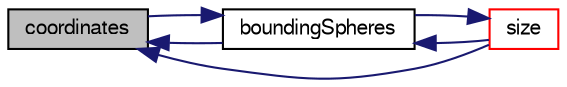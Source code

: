 digraph "coordinates"
{
  bgcolor="transparent";
  edge [fontname="FreeSans",fontsize="10",labelfontname="FreeSans",labelfontsize="10"];
  node [fontname="FreeSans",fontsize="10",shape=record];
  rankdir="LR";
  Node1272 [label="coordinates",height=0.2,width=0.4,color="black", fillcolor="grey75", style="filled", fontcolor="black"];
  Node1272 -> Node1273 [dir="back",color="midnightblue",fontsize="10",style="solid",fontname="FreeSans"];
  Node1273 [label="boundingSpheres",height=0.2,width=0.4,color="black",URL="$a25258.html#a4f9baf018af105a4cd6d9c008d4d04ec",tooltip="Get bounding spheres (centre and radius squared). Any point. "];
  Node1273 -> Node1272 [dir="back",color="midnightblue",fontsize="10",style="solid",fontname="FreeSans"];
  Node1273 -> Node1274 [dir="back",color="midnightblue",fontsize="10",style="solid",fontname="FreeSans"];
  Node1274 [label="size",height=0.2,width=0.4,color="red",URL="$a25258.html#a03bc1200aac252c4d3e18657d700b71c",tooltip="Range of local indices that can be returned. "];
  Node1274 -> Node1273 [dir="back",color="midnightblue",fontsize="10",style="solid",fontname="FreeSans"];
  Node1272 -> Node1274 [dir="back",color="midnightblue",fontsize="10",style="solid",fontname="FreeSans"];
}
